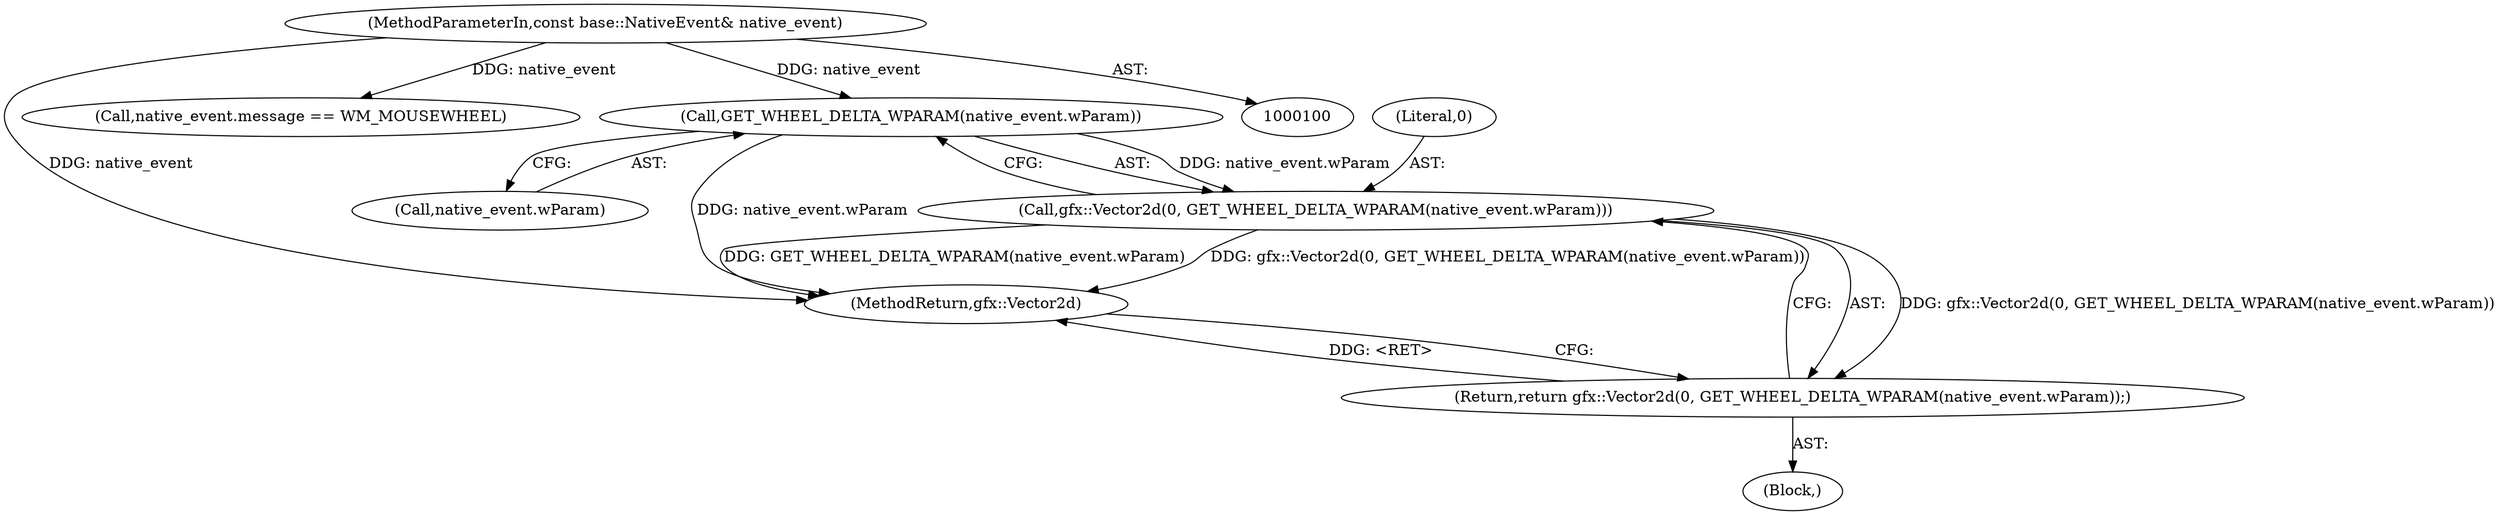 digraph "1_Chrome_87c15175997b0103166020d79fe9048dcf4025f4_0@del" {
"1000112" [label="(Call,GET_WHEEL_DELTA_WPARAM(native_event.wParam))"];
"1000101" [label="(MethodParameterIn,const base::NativeEvent& native_event)"];
"1000110" [label="(Call,gfx::Vector2d(0, GET_WHEEL_DELTA_WPARAM(native_event.wParam)))"];
"1000109" [label="(Return,return gfx::Vector2d(0, GET_WHEEL_DELTA_WPARAM(native_event.wParam));)"];
"1000102" [label="(Block,)"];
"1000111" [label="(Literal,0)"];
"1000104" [label="(Call,native_event.message == WM_MOUSEWHEEL)"];
"1000113" [label="(Call,native_event.wParam)"];
"1000110" [label="(Call,gfx::Vector2d(0, GET_WHEEL_DELTA_WPARAM(native_event.wParam)))"];
"1000112" [label="(Call,GET_WHEEL_DELTA_WPARAM(native_event.wParam))"];
"1000109" [label="(Return,return gfx::Vector2d(0, GET_WHEEL_DELTA_WPARAM(native_event.wParam));)"];
"1000116" [label="(MethodReturn,gfx::Vector2d)"];
"1000101" [label="(MethodParameterIn,const base::NativeEvent& native_event)"];
"1000112" -> "1000110"  [label="AST: "];
"1000112" -> "1000113"  [label="CFG: "];
"1000113" -> "1000112"  [label="AST: "];
"1000110" -> "1000112"  [label="CFG: "];
"1000112" -> "1000116"  [label="DDG: native_event.wParam"];
"1000112" -> "1000110"  [label="DDG: native_event.wParam"];
"1000101" -> "1000112"  [label="DDG: native_event"];
"1000101" -> "1000100"  [label="AST: "];
"1000101" -> "1000116"  [label="DDG: native_event"];
"1000101" -> "1000104"  [label="DDG: native_event"];
"1000110" -> "1000109"  [label="AST: "];
"1000111" -> "1000110"  [label="AST: "];
"1000109" -> "1000110"  [label="CFG: "];
"1000110" -> "1000116"  [label="DDG: GET_WHEEL_DELTA_WPARAM(native_event.wParam)"];
"1000110" -> "1000116"  [label="DDG: gfx::Vector2d(0, GET_WHEEL_DELTA_WPARAM(native_event.wParam))"];
"1000110" -> "1000109"  [label="DDG: gfx::Vector2d(0, GET_WHEEL_DELTA_WPARAM(native_event.wParam))"];
"1000109" -> "1000102"  [label="AST: "];
"1000116" -> "1000109"  [label="CFG: "];
"1000109" -> "1000116"  [label="DDG: <RET>"];
}
